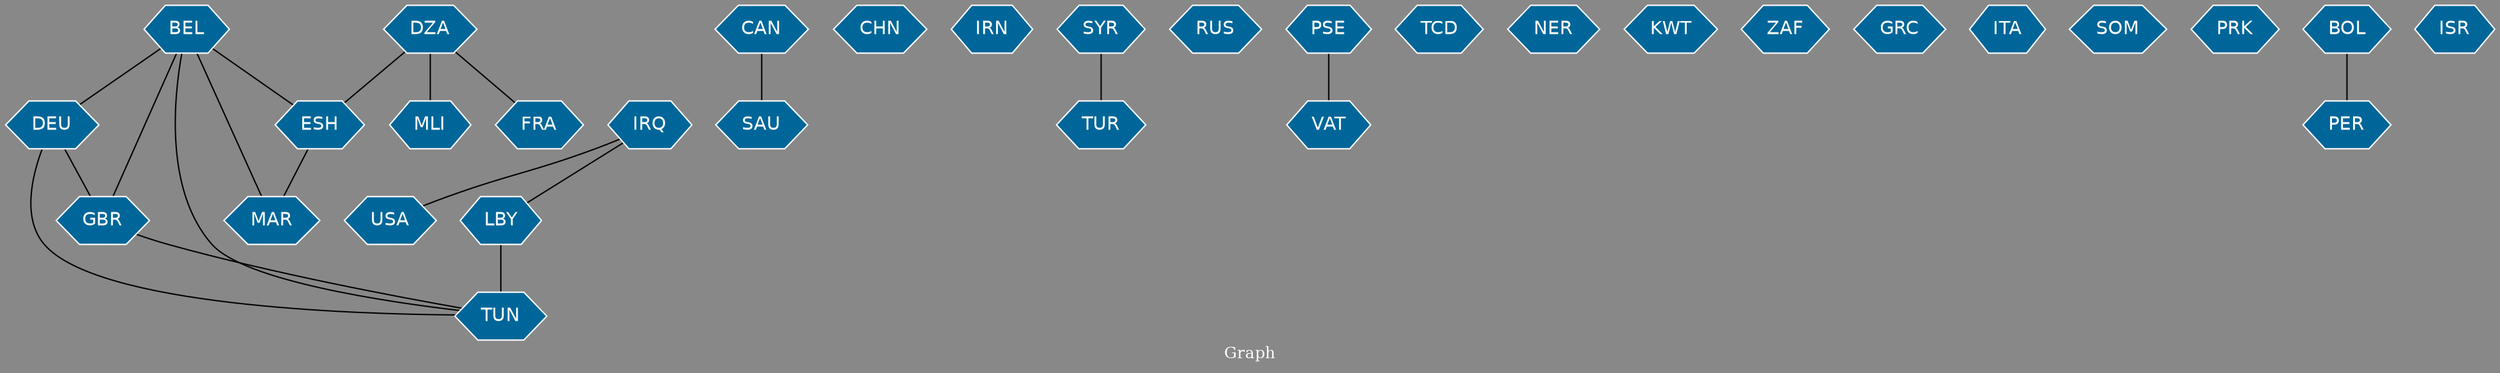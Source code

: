 // Countries together in item graph
graph {
	graph [bgcolor="#888888" fontcolor=white fontsize=12 label="Graph" outputorder=edgesfirst overlap=prism]
	node [color=white fillcolor="#006699" fontcolor=white fontname=Helvetica shape=hexagon style=filled]
	edge [arrowhead=open color=black fontcolor=white fontname=Courier fontsize=12]
		MAR [label=MAR]
		BEL [label=BEL]
		ESH [label=ESH]
		SAU [label=SAU]
		MLI [label=MLI]
		CHN [label=CHN]
		IRN [label=IRN]
		IRQ [label=IRQ]
		SYR [label=SYR]
		TUR [label=TUR]
		FRA [label=FRA]
		TUN [label=TUN]
		RUS [label=RUS]
		VAT [label=VAT]
		PSE [label=PSE]
		USA [label=USA]
		TCD [label=TCD]
		LBY [label=LBY]
		NER [label=NER]
		KWT [label=KWT]
		DZA [label=DZA]
		ZAF [label=ZAF]
		GRC [label=GRC]
		ITA [label=ITA]
		SOM [label=SOM]
		CAN [label=CAN]
		GBR [label=GBR]
		DEU [label=DEU]
		PRK [label=PRK]
		BOL [label=BOL]
		PER [label=PER]
		ISR [label=ISR]
			DEU -- TUN [weight=1]
			CAN -- SAU [weight=1]
			GBR -- TUN [weight=1]
			BOL -- PER [weight=1]
			SYR -- TUR [weight=1]
			LBY -- TUN [weight=5]
			PSE -- VAT [weight=1]
			BEL -- ESH [weight=1]
			BEL -- DEU [weight=1]
			DZA -- FRA [weight=1]
			BEL -- MAR [weight=1]
			BEL -- GBR [weight=1]
			DZA -- MLI [weight=2]
			DZA -- ESH [weight=1]
			BEL -- TUN [weight=1]
			ESH -- MAR [weight=1]
			DEU -- GBR [weight=1]
			IRQ -- USA [weight=1]
			IRQ -- LBY [weight=1]
}